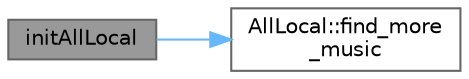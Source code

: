 digraph "initAllLocal"
{
 // LATEX_PDF_SIZE
  bgcolor="transparent";
  edge [fontname=Helvetica,fontsize=10,labelfontname=Helvetica,labelfontsize=10];
  node [fontname=Helvetica,fontsize=10,shape=box,height=0.2,width=0.4];
  rankdir="LR";
  Node1 [id="Node000001",label="initAllLocal",height=0.2,width=0.4,color="gray40", fillcolor="grey60", style="filled", fontcolor="black",tooltip="初始化本地音乐控件"];
  Node1 -> Node2 [id="edge1_Node000001_Node000002",color="steelblue1",style="solid",tooltip=" "];
  Node2 [id="Node000002",label="AllLocal::find_more\l_music",height=0.2,width=0.4,color="grey40", fillcolor="white", style="filled",URL="$class_all_local.html#aa23356daca3ed71116d6ae55df2991f4",tooltip="搜索更多音乐信号"];
}
